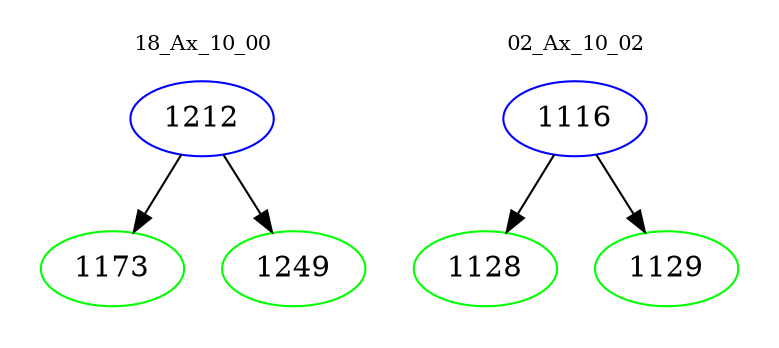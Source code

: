 digraph{
subgraph cluster_0 {
color = white
label = "18_Ax_10_00";
fontsize=10;
T0_1212 [label="1212", color="blue"]
T0_1212 -> T0_1173 [color="black"]
T0_1173 [label="1173", color="green"]
T0_1212 -> T0_1249 [color="black"]
T0_1249 [label="1249", color="green"]
}
subgraph cluster_1 {
color = white
label = "02_Ax_10_02";
fontsize=10;
T1_1116 [label="1116", color="blue"]
T1_1116 -> T1_1128 [color="black"]
T1_1128 [label="1128", color="green"]
T1_1116 -> T1_1129 [color="black"]
T1_1129 [label="1129", color="green"]
}
}
